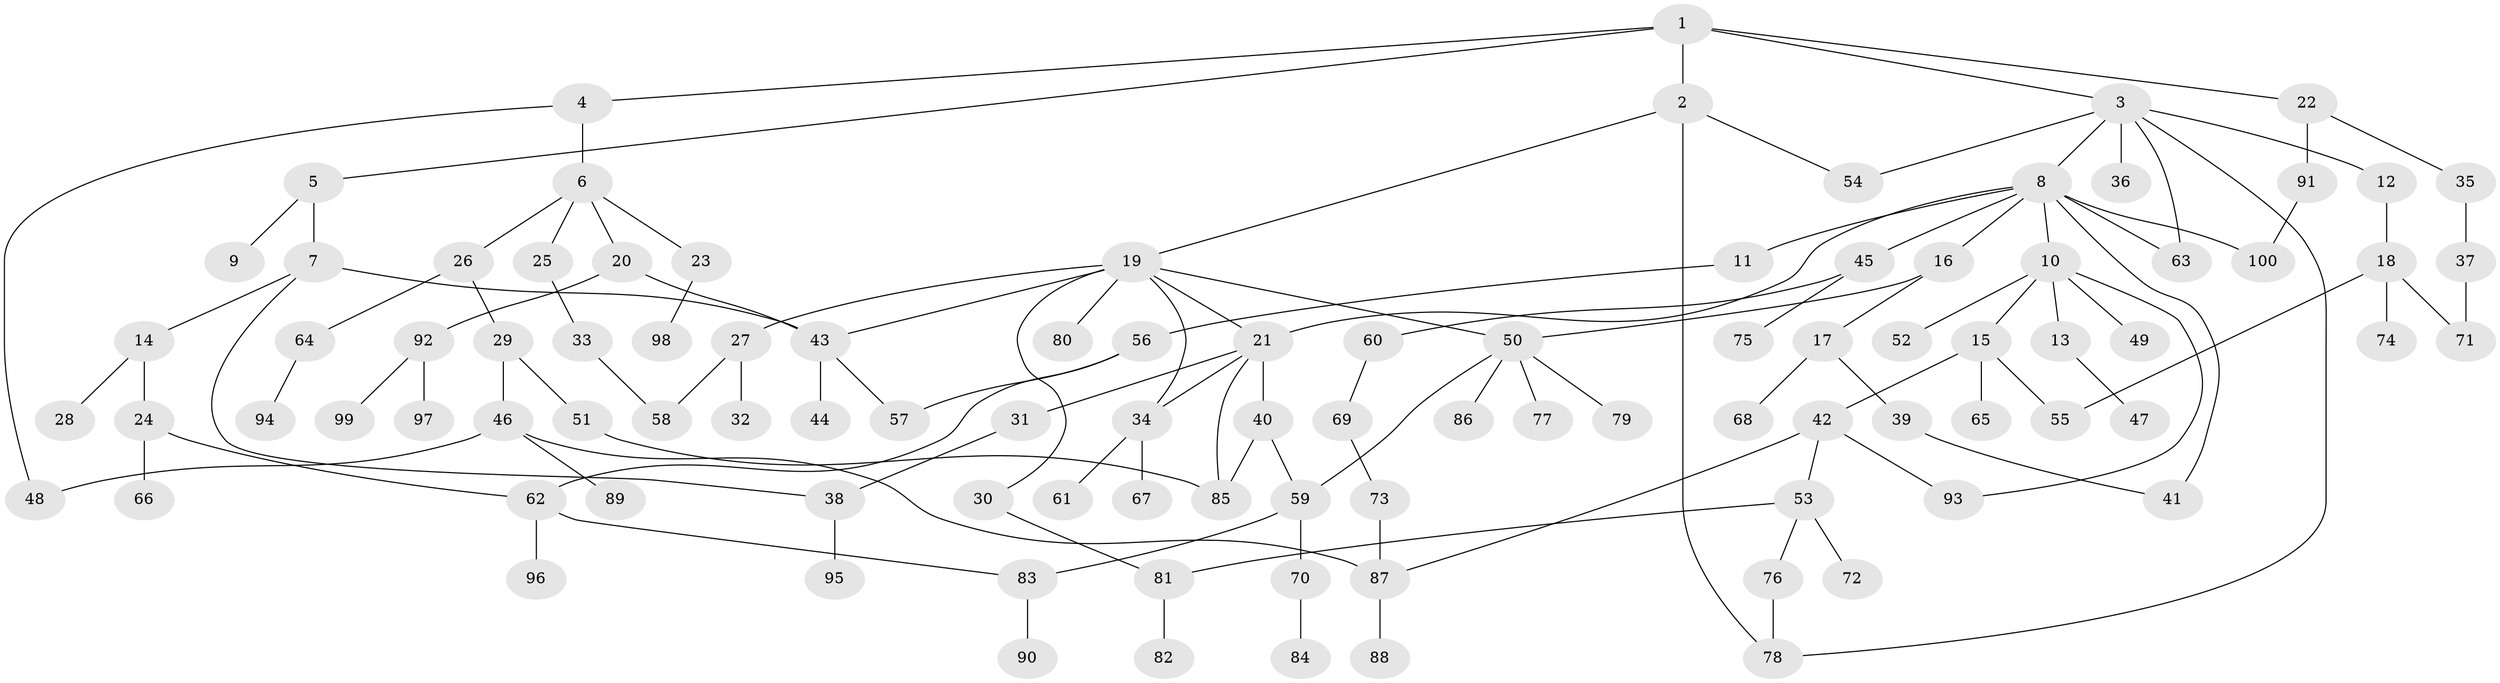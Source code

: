 // Generated by graph-tools (version 1.1) at 2025/11/02/21/25 10:11:06]
// undirected, 100 vertices, 125 edges
graph export_dot {
graph [start="1"]
  node [color=gray90,style=filled];
  1;
  2;
  3;
  4;
  5;
  6;
  7;
  8;
  9;
  10;
  11;
  12;
  13;
  14;
  15;
  16;
  17;
  18;
  19;
  20;
  21;
  22;
  23;
  24;
  25;
  26;
  27;
  28;
  29;
  30;
  31;
  32;
  33;
  34;
  35;
  36;
  37;
  38;
  39;
  40;
  41;
  42;
  43;
  44;
  45;
  46;
  47;
  48;
  49;
  50;
  51;
  52;
  53;
  54;
  55;
  56;
  57;
  58;
  59;
  60;
  61;
  62;
  63;
  64;
  65;
  66;
  67;
  68;
  69;
  70;
  71;
  72;
  73;
  74;
  75;
  76;
  77;
  78;
  79;
  80;
  81;
  82;
  83;
  84;
  85;
  86;
  87;
  88;
  89;
  90;
  91;
  92;
  93;
  94;
  95;
  96;
  97;
  98;
  99;
  100;
  1 -- 2;
  1 -- 3;
  1 -- 4;
  1 -- 5;
  1 -- 22;
  2 -- 19;
  2 -- 78;
  2 -- 54;
  3 -- 8;
  3 -- 12;
  3 -- 36;
  3 -- 54;
  3 -- 63;
  3 -- 78;
  4 -- 6;
  4 -- 48;
  5 -- 7;
  5 -- 9;
  6 -- 20;
  6 -- 23;
  6 -- 25;
  6 -- 26;
  7 -- 14;
  7 -- 38;
  7 -- 43;
  8 -- 10;
  8 -- 11;
  8 -- 16;
  8 -- 21;
  8 -- 41;
  8 -- 45;
  8 -- 100;
  8 -- 63;
  10 -- 13;
  10 -- 15;
  10 -- 49;
  10 -- 52;
  10 -- 93;
  11 -- 56;
  12 -- 18;
  13 -- 47;
  14 -- 24;
  14 -- 28;
  15 -- 42;
  15 -- 65;
  15 -- 55;
  16 -- 17;
  16 -- 50;
  17 -- 39;
  17 -- 68;
  18 -- 55;
  18 -- 74;
  18 -- 71;
  19 -- 27;
  19 -- 30;
  19 -- 34;
  19 -- 80;
  19 -- 50;
  19 -- 43;
  19 -- 21;
  20 -- 43;
  20 -- 92;
  21 -- 31;
  21 -- 40;
  21 -- 85;
  21 -- 34;
  22 -- 35;
  22 -- 91;
  23 -- 98;
  24 -- 66;
  24 -- 62;
  25 -- 33;
  26 -- 29;
  26 -- 64;
  27 -- 32;
  27 -- 58;
  29 -- 46;
  29 -- 51;
  30 -- 81;
  31 -- 38;
  33 -- 58;
  34 -- 61;
  34 -- 67;
  35 -- 37;
  37 -- 71;
  38 -- 95;
  39 -- 41;
  40 -- 85;
  40 -- 59;
  42 -- 53;
  42 -- 93;
  42 -- 87;
  43 -- 44;
  43 -- 57;
  45 -- 60;
  45 -- 75;
  46 -- 48;
  46 -- 89;
  46 -- 87;
  50 -- 59;
  50 -- 77;
  50 -- 79;
  50 -- 86;
  51 -- 85;
  53 -- 72;
  53 -- 76;
  53 -- 81;
  56 -- 62;
  56 -- 57;
  59 -- 70;
  59 -- 83;
  60 -- 69;
  62 -- 96;
  62 -- 83;
  64 -- 94;
  69 -- 73;
  70 -- 84;
  73 -- 87;
  76 -- 78;
  81 -- 82;
  83 -- 90;
  87 -- 88;
  91 -- 100;
  92 -- 97;
  92 -- 99;
}
